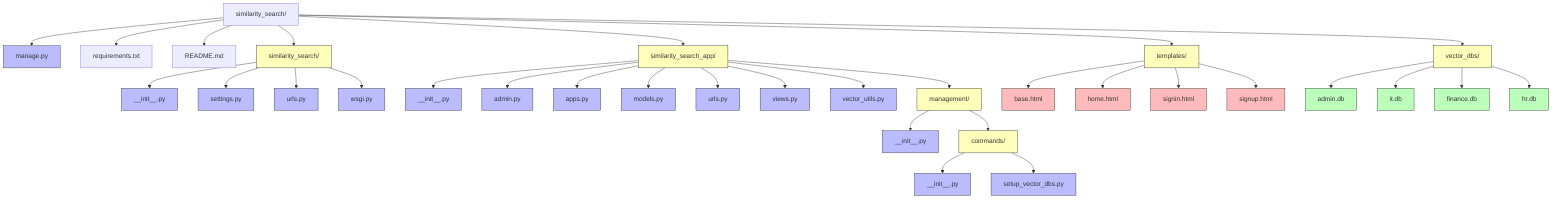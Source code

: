 graph TD
    Root["similarity_search/"] --> ManagePy["manage.py"]
    Root --> Requirements["requirements.txt"]
    Root --> ReadMe["README.md"]
    
    Root --> ProjectDir["similarity_search/"]
    ProjectDir --> Init1["__init__.py"]
    ProjectDir --> Settings["settings.py"]
    ProjectDir --> Urls1["urls.py"]
    ProjectDir --> Wsgi["wsgi.py"]
    
    Root --> AppDir["similarity_search_app/"]
    AppDir --> Init2["__init__.py"]
    AppDir --> Admin["admin.py"]
    AppDir --> Apps["apps.py"]
    AppDir --> Models["models.py"]
    AppDir --> Urls2["urls.py"]
    AppDir --> Views["views.py"]
    AppDir --> VectorUtils["vector_utils.py"]
    
    AppDir --> Management["management/"]
    Management --> Init3["__init__.py"]
    Management --> Commands["commands/"]
    Commands --> Init4["__init__.py"]
    Commands --> SetupVectorDbs["setup_vector_dbs.py"]
    
    Root --> Templates["templates/"]
    Templates --> Base["base.html"]
    Templates --> Home["home.html"]
    Templates --> SignIn["signin.html"]
    Templates --> SignUp["signup.html"]
    
    Root --> VectorDbs["vector_dbs/"]
    VectorDbs --> AdminDb["admin.db"]
    VectorDbs --> ITDb["it.db"]
    VectorDbs --> FinanceDb["finance.db"]
    VectorDbs --> HRDb["hr.db"]
    
    classDef python fill:#bbf,stroke:#333,stroke-width:1px
    classDef html fill:#fbb,stroke:#333,stroke-width:1px
    classDef db fill:#bfb,stroke:#333,stroke-width:1px
    classDef dir fill:#ffb,stroke:#333,stroke-width:1px
    
    class ManagePy,Init1,Settings,Urls1,Wsgi,Init2,Admin,Apps,Models,Urls2,Views,VectorUtils,Init3,Init4,SetupVectorDbs python
    class Base,Home,SignIn,SignUp html
    class AdminDb,ITDb,FinanceDb,HRDb db
    class ProjectDir,AppDir,Management,Commands,Templates,VectorDbs dir